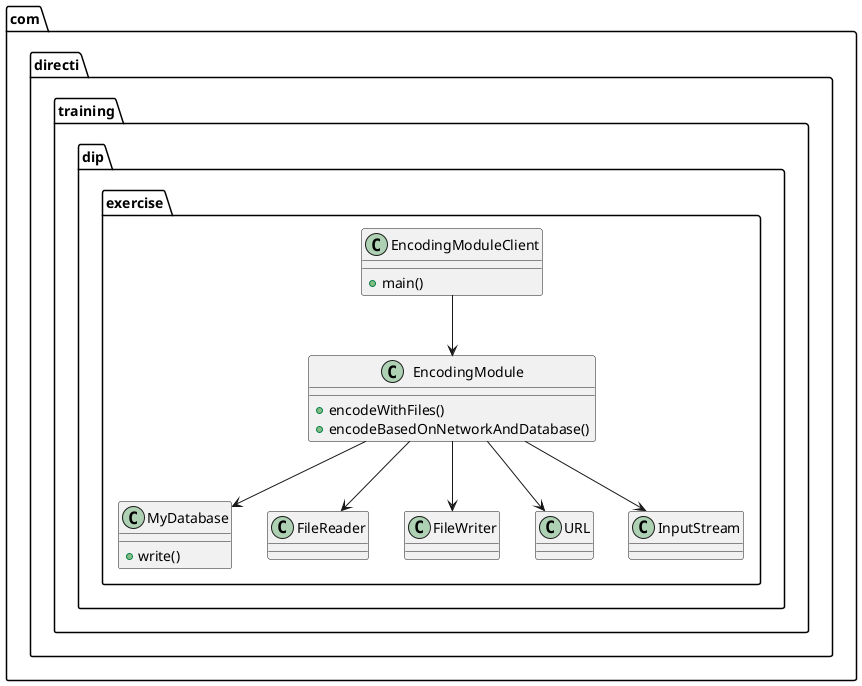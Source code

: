 @startuml
package com.directi.training.dip.exercise {
  class EncodingModule {
    +encodeWithFiles()
    +encodeBasedOnNetworkAndDatabase()
  }
  class EncodingModuleClient {
    +main()
  }
  class MyDatabase {
    +write()
  }
  EncodingModule --> FileReader
  EncodingModule --> FileWriter
  EncodingModule --> URL
  EncodingModule --> InputStream
  EncodingModule --> MyDatabase
  EncodingModuleClient --> EncodingModule
}
@enduml